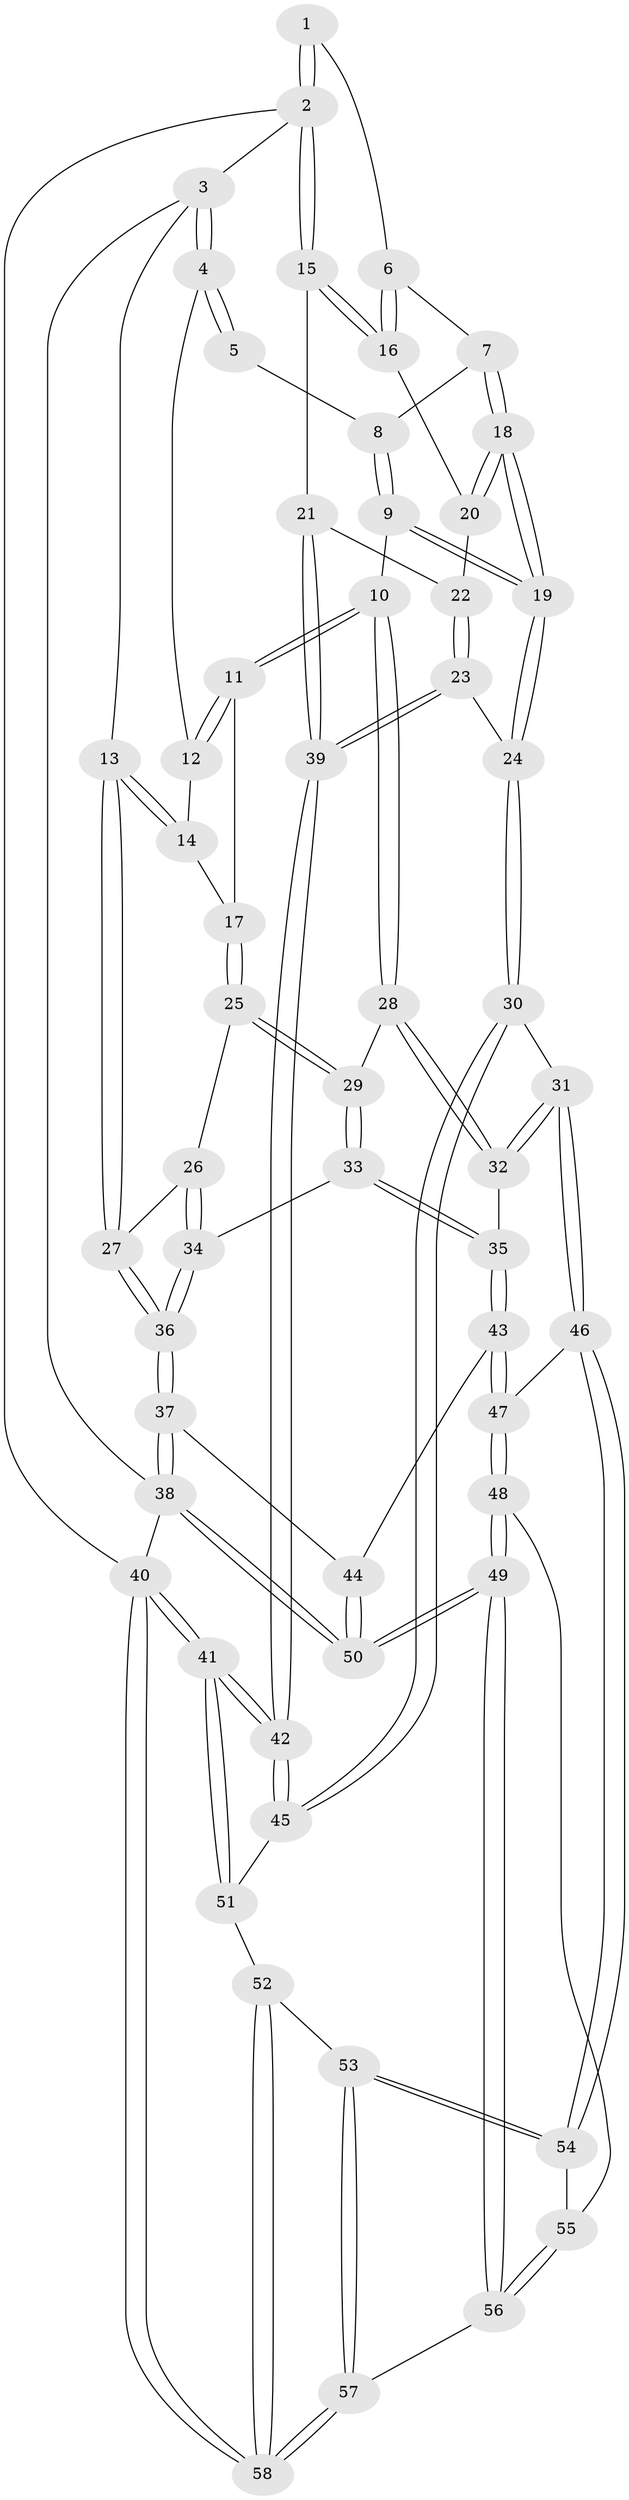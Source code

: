 // Generated by graph-tools (version 1.1) at 2025/00/03/09/25 05:00:50]
// undirected, 58 vertices, 142 edges
graph export_dot {
graph [start="1"]
  node [color=gray90,style=filled];
  1 [pos="+0.8358990416422825+0"];
  2 [pos="+1+0"];
  3 [pos="+0+0"];
  4 [pos="+0.24336966951154165+0"];
  5 [pos="+0.35412853717470033+0"];
  6 [pos="+0.742871897549915+0"];
  7 [pos="+0.6842984158161469+0.0993298207817613"];
  8 [pos="+0.4719201970975236+0.05280524449928093"];
  9 [pos="+0.4663070569571173+0.25773844465664836"];
  10 [pos="+0.36198100526859545+0.25703774802029816"];
  11 [pos="+0.2573753901043692+0.1965532050907527"];
  12 [pos="+0.23909258321005422+0"];
  13 [pos="+0+0.08024448736087264"];
  14 [pos="+0.04131141021467988+0.14533404117910592"];
  15 [pos="+1+0"];
  16 [pos="+0.8726836363637891+0.19279970895077433"];
  17 [pos="+0.16707214363503708+0.24892277433761895"];
  18 [pos="+0.6365441651055055+0.3129606375317268"];
  19 [pos="+0.6280230253353261+0.32861381949562274"];
  20 [pos="+0.8642819538770821+0.21495902105266698"];
  21 [pos="+1+0.3719203058575969"];
  22 [pos="+0.8765767485222692+0.22651960728898918"];
  23 [pos="+0.8805315020867571+0.4868157697330314"];
  24 [pos="+0.6288936474923982+0.33172241783598505"];
  25 [pos="+0.16344232900892078+0.2539011274885387"];
  26 [pos="+0.0522685383987045+0.3404058638420716"];
  27 [pos="+0+0.3225358728538504"];
  28 [pos="+0.32020690912347416+0.40950332470630674"];
  29 [pos="+0.2276201911905651+0.4325040313816733"];
  30 [pos="+0.4959628113375003+0.5869184585619904"];
  31 [pos="+0.49591439772453216+0.5869382547052759"];
  32 [pos="+0.3557489362699041+0.48053283784107237"];
  33 [pos="+0.1461377384481857+0.5370159557439889"];
  34 [pos="+0.12869226941900722+0.5194730572182374"];
  35 [pos="+0.15633500401115058+0.5687718960792213"];
  36 [pos="+0+0.5060063635462062"];
  37 [pos="+0+0.6125241340664465"];
  38 [pos="+0+1"];
  39 [pos="+1+0.5944567133218126"];
  40 [pos="+1+1"];
  41 [pos="+1+0.9044062213301987"];
  42 [pos="+1+0.6147541920036526"];
  43 [pos="+0.1568876504980431+0.5769845479517699"];
  44 [pos="+0.10014658074629951+0.6216278347811717"];
  45 [pos="+0.6410677374298658+0.6837896852232354"];
  46 [pos="+0.43595973965621543+0.6503373537594112"];
  47 [pos="+0.20397876728657233+0.6203160487417444"];
  48 [pos="+0.20882304259068948+0.7483247897351638"];
  49 [pos="+0+1"];
  50 [pos="+0+1"];
  51 [pos="+0.6392674707563208+0.8360785873124854"];
  52 [pos="+0.5927414295968644+0.8911517331987667"];
  53 [pos="+0.4752296643215374+0.8764437374052456"];
  54 [pos="+0.42455400453587355+0.7050186462116218"];
  55 [pos="+0.3362917457117439+0.7652852597300022"];
  56 [pos="+0.1629801173424972+1"];
  57 [pos="+0.2229458223649857+1"];
  58 [pos="+0.7497811432430503+1"];
  1 -- 2;
  1 -- 2;
  1 -- 6;
  2 -- 3;
  2 -- 15;
  2 -- 15;
  2 -- 40;
  3 -- 4;
  3 -- 4;
  3 -- 13;
  3 -- 38;
  4 -- 5;
  4 -- 5;
  4 -- 12;
  5 -- 8;
  6 -- 7;
  6 -- 16;
  6 -- 16;
  7 -- 8;
  7 -- 18;
  7 -- 18;
  8 -- 9;
  8 -- 9;
  9 -- 10;
  9 -- 19;
  9 -- 19;
  10 -- 11;
  10 -- 11;
  10 -- 28;
  10 -- 28;
  11 -- 12;
  11 -- 12;
  11 -- 17;
  12 -- 14;
  13 -- 14;
  13 -- 14;
  13 -- 27;
  13 -- 27;
  14 -- 17;
  15 -- 16;
  15 -- 16;
  15 -- 21;
  16 -- 20;
  17 -- 25;
  17 -- 25;
  18 -- 19;
  18 -- 19;
  18 -- 20;
  18 -- 20;
  19 -- 24;
  19 -- 24;
  20 -- 22;
  21 -- 22;
  21 -- 39;
  21 -- 39;
  22 -- 23;
  22 -- 23;
  23 -- 24;
  23 -- 39;
  23 -- 39;
  24 -- 30;
  24 -- 30;
  25 -- 26;
  25 -- 29;
  25 -- 29;
  26 -- 27;
  26 -- 34;
  26 -- 34;
  27 -- 36;
  27 -- 36;
  28 -- 29;
  28 -- 32;
  28 -- 32;
  29 -- 33;
  29 -- 33;
  30 -- 31;
  30 -- 45;
  30 -- 45;
  31 -- 32;
  31 -- 32;
  31 -- 46;
  31 -- 46;
  32 -- 35;
  33 -- 34;
  33 -- 35;
  33 -- 35;
  34 -- 36;
  34 -- 36;
  35 -- 43;
  35 -- 43;
  36 -- 37;
  36 -- 37;
  37 -- 38;
  37 -- 38;
  37 -- 44;
  38 -- 50;
  38 -- 50;
  38 -- 40;
  39 -- 42;
  39 -- 42;
  40 -- 41;
  40 -- 41;
  40 -- 58;
  40 -- 58;
  41 -- 42;
  41 -- 42;
  41 -- 51;
  41 -- 51;
  42 -- 45;
  42 -- 45;
  43 -- 44;
  43 -- 47;
  43 -- 47;
  44 -- 50;
  44 -- 50;
  45 -- 51;
  46 -- 47;
  46 -- 54;
  46 -- 54;
  47 -- 48;
  47 -- 48;
  48 -- 49;
  48 -- 49;
  48 -- 55;
  49 -- 50;
  49 -- 50;
  49 -- 56;
  49 -- 56;
  51 -- 52;
  52 -- 53;
  52 -- 58;
  52 -- 58;
  53 -- 54;
  53 -- 54;
  53 -- 57;
  53 -- 57;
  54 -- 55;
  55 -- 56;
  55 -- 56;
  56 -- 57;
  57 -- 58;
  57 -- 58;
}
